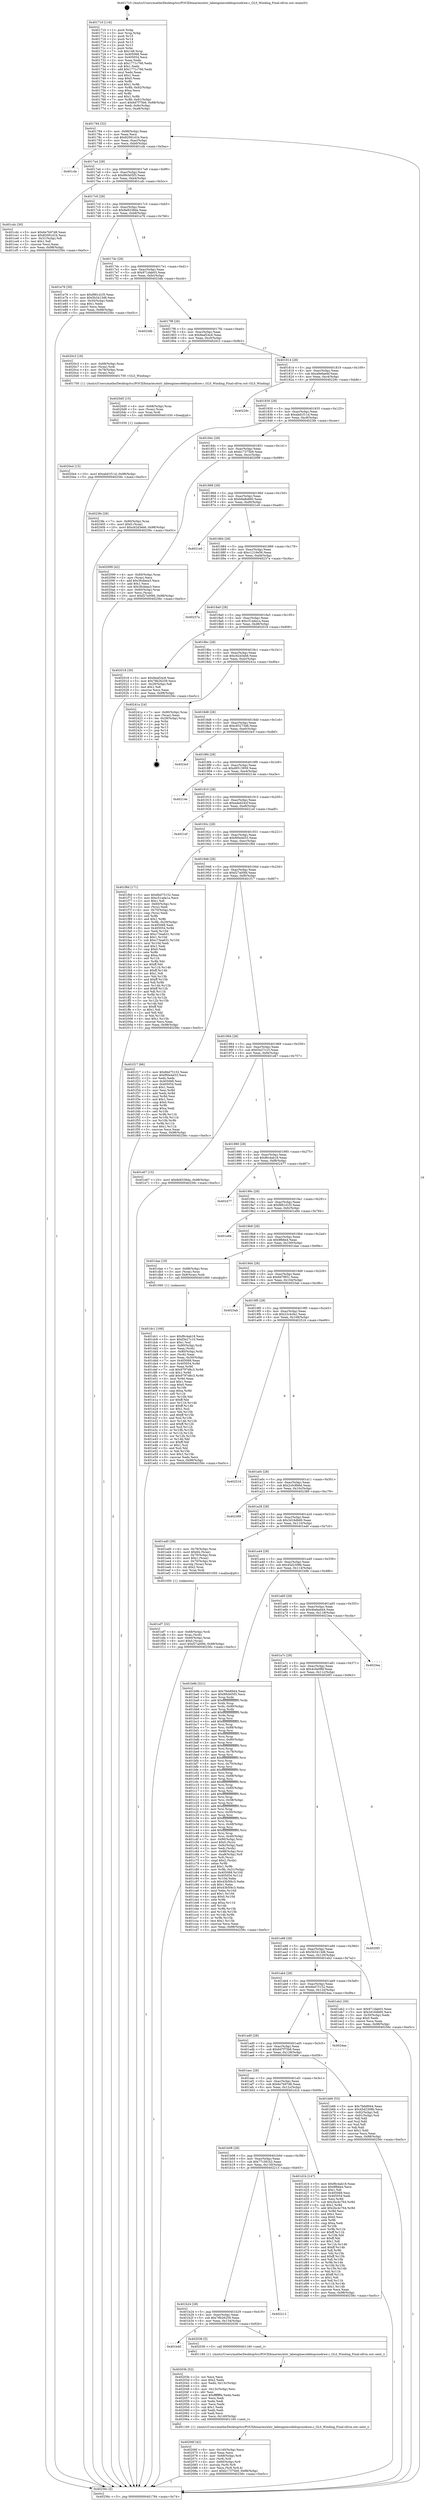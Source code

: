 digraph "0x401710" {
  label = "0x401710 (/mnt/c/Users/mathe/Desktop/tcc/POCII/binaries/extr_labenginecodebspcnodraw.c_GLS_Winding_Final-ollvm.out::main(0))"
  labelloc = "t"
  node[shape=record]

  Entry [label="",width=0.3,height=0.3,shape=circle,fillcolor=black,style=filled]
  "0x401784" [label="{
     0x401784 [32]\l
     | [instrs]\l
     &nbsp;&nbsp;0x401784 \<+6\>: mov -0x98(%rbp),%eax\l
     &nbsp;&nbsp;0x40178a \<+2\>: mov %eax,%ecx\l
     &nbsp;&nbsp;0x40178c \<+6\>: sub $0x82091d1b,%ecx\l
     &nbsp;&nbsp;0x401792 \<+6\>: mov %eax,-0xac(%rbp)\l
     &nbsp;&nbsp;0x401798 \<+6\>: mov %ecx,-0xb0(%rbp)\l
     &nbsp;&nbsp;0x40179e \<+6\>: je 0000000000401cfa \<main+0x5ea\>\l
  }"]
  "0x401cfa" [label="{
     0x401cfa\l
  }", style=dashed]
  "0x4017a4" [label="{
     0x4017a4 [28]\l
     | [instrs]\l
     &nbsp;&nbsp;0x4017a4 \<+5\>: jmp 00000000004017a9 \<main+0x99\>\l
     &nbsp;&nbsp;0x4017a9 \<+6\>: mov -0xac(%rbp),%eax\l
     &nbsp;&nbsp;0x4017af \<+5\>: sub $0x89cb05f3,%eax\l
     &nbsp;&nbsp;0x4017b4 \<+6\>: mov %eax,-0xb4(%rbp)\l
     &nbsp;&nbsp;0x4017ba \<+6\>: je 0000000000401cdc \<main+0x5cc\>\l
  }"]
  Exit [label="",width=0.3,height=0.3,shape=circle,fillcolor=black,style=filled,peripheries=2]
  "0x401cdc" [label="{
     0x401cdc [30]\l
     | [instrs]\l
     &nbsp;&nbsp;0x401cdc \<+5\>: mov $0x6e7b97d8,%eax\l
     &nbsp;&nbsp;0x401ce1 \<+5\>: mov $0x82091d1b,%ecx\l
     &nbsp;&nbsp;0x401ce6 \<+3\>: mov -0x31(%rbp),%dl\l
     &nbsp;&nbsp;0x401ce9 \<+3\>: test $0x1,%dl\l
     &nbsp;&nbsp;0x401cec \<+3\>: cmovne %ecx,%eax\l
     &nbsp;&nbsp;0x401cef \<+6\>: mov %eax,-0x98(%rbp)\l
     &nbsp;&nbsp;0x401cf5 \<+5\>: jmp 000000000040256c \<main+0xe5c\>\l
  }"]
  "0x4017c0" [label="{
     0x4017c0 [28]\l
     | [instrs]\l
     &nbsp;&nbsp;0x4017c0 \<+5\>: jmp 00000000004017c5 \<main+0xb5\>\l
     &nbsp;&nbsp;0x4017c5 \<+6\>: mov -0xac(%rbp),%eax\l
     &nbsp;&nbsp;0x4017cb \<+5\>: sub $0x8e8338da,%eax\l
     &nbsp;&nbsp;0x4017d0 \<+6\>: mov %eax,-0xb8(%rbp)\l
     &nbsp;&nbsp;0x4017d6 \<+6\>: je 0000000000401e76 \<main+0x766\>\l
  }"]
  "0x4020e4" [label="{
     0x4020e4 [15]\l
     | [instrs]\l
     &nbsp;&nbsp;0x4020e4 \<+10\>: movl $0xabd1f11d,-0x98(%rbp)\l
     &nbsp;&nbsp;0x4020ee \<+5\>: jmp 000000000040256c \<main+0xe5c\>\l
  }"]
  "0x401e76" [label="{
     0x401e76 [30]\l
     | [instrs]\l
     &nbsp;&nbsp;0x401e76 \<+5\>: mov $0xf981d1f3,%eax\l
     &nbsp;&nbsp;0x401e7b \<+5\>: mov $0x5b3413d6,%ecx\l
     &nbsp;&nbsp;0x401e80 \<+3\>: mov -0x30(%rbp),%edx\l
     &nbsp;&nbsp;0x401e83 \<+3\>: cmp $0x1,%edx\l
     &nbsp;&nbsp;0x401e86 \<+3\>: cmovl %ecx,%eax\l
     &nbsp;&nbsp;0x401e89 \<+6\>: mov %eax,-0x98(%rbp)\l
     &nbsp;&nbsp;0x401e8f \<+5\>: jmp 000000000040256c \<main+0xe5c\>\l
  }"]
  "0x4017dc" [label="{
     0x4017dc [28]\l
     | [instrs]\l
     &nbsp;&nbsp;0x4017dc \<+5\>: jmp 00000000004017e1 \<main+0xd1\>\l
     &nbsp;&nbsp;0x4017e1 \<+6\>: mov -0xac(%rbp),%eax\l
     &nbsp;&nbsp;0x4017e7 \<+5\>: sub $0x971dab03,%eax\l
     &nbsp;&nbsp;0x4017ec \<+6\>: mov %eax,-0xbc(%rbp)\l
     &nbsp;&nbsp;0x4017f2 \<+6\>: je 00000000004023db \<main+0xccb\>\l
  }"]
  "0x4020d5" [label="{
     0x4020d5 [15]\l
     | [instrs]\l
     &nbsp;&nbsp;0x4020d5 \<+4\>: mov -0x68(%rbp),%rax\l
     &nbsp;&nbsp;0x4020d9 \<+3\>: mov (%rax),%rax\l
     &nbsp;&nbsp;0x4020dc \<+3\>: mov %rax,%rdi\l
     &nbsp;&nbsp;0x4020df \<+5\>: call 0000000000401030 \<free@plt\>\l
     | [calls]\l
     &nbsp;&nbsp;0x401030 \{1\} (unknown)\l
  }"]
  "0x4023db" [label="{
     0x4023db\l
  }", style=dashed]
  "0x4017f8" [label="{
     0x4017f8 [28]\l
     | [instrs]\l
     &nbsp;&nbsp;0x4017f8 \<+5\>: jmp 00000000004017fd \<main+0xed\>\l
     &nbsp;&nbsp;0x4017fd \<+6\>: mov -0xac(%rbp),%eax\l
     &nbsp;&nbsp;0x401803 \<+5\>: sub $0x9eaf24c6,%eax\l
     &nbsp;&nbsp;0x401808 \<+6\>: mov %eax,-0xc0(%rbp)\l
     &nbsp;&nbsp;0x40180e \<+6\>: je 00000000004020c3 \<main+0x9b3\>\l
  }"]
  "0x40206f" [label="{
     0x40206f [42]\l
     | [instrs]\l
     &nbsp;&nbsp;0x40206f \<+6\>: mov -0x140(%rbp),%ecx\l
     &nbsp;&nbsp;0x402075 \<+3\>: imul %eax,%ecx\l
     &nbsp;&nbsp;0x402078 \<+4\>: mov -0x68(%rbp),%r8\l
     &nbsp;&nbsp;0x40207c \<+3\>: mov (%r8),%r8\l
     &nbsp;&nbsp;0x40207f \<+4\>: mov -0x60(%rbp),%r9\l
     &nbsp;&nbsp;0x402083 \<+3\>: movslq (%r9),%r9\l
     &nbsp;&nbsp;0x402086 \<+4\>: mov %ecx,(%r8,%r9,4)\l
     &nbsp;&nbsp;0x40208a \<+10\>: movl $0xb17375b9,-0x98(%rbp)\l
     &nbsp;&nbsp;0x402094 \<+5\>: jmp 000000000040256c \<main+0xe5c\>\l
  }"]
  "0x4020c3" [label="{
     0x4020c3 [18]\l
     | [instrs]\l
     &nbsp;&nbsp;0x4020c3 \<+4\>: mov -0x68(%rbp),%rax\l
     &nbsp;&nbsp;0x4020c7 \<+3\>: mov (%rax),%rdi\l
     &nbsp;&nbsp;0x4020ca \<+4\>: mov -0x78(%rbp),%rax\l
     &nbsp;&nbsp;0x4020ce \<+2\>: mov (%rax),%esi\l
     &nbsp;&nbsp;0x4020d0 \<+5\>: call 0000000000401700 \<GLS_Winding\>\l
     | [calls]\l
     &nbsp;&nbsp;0x401700 \{1\} (/mnt/c/Users/mathe/Desktop/tcc/POCII/binaries/extr_labenginecodebspcnodraw.c_GLS_Winding_Final-ollvm.out::GLS_Winding)\l
  }"]
  "0x401814" [label="{
     0x401814 [28]\l
     | [instrs]\l
     &nbsp;&nbsp;0x401814 \<+5\>: jmp 0000000000401819 \<main+0x109\>\l
     &nbsp;&nbsp;0x401819 \<+6\>: mov -0xac(%rbp),%eax\l
     &nbsp;&nbsp;0x40181f \<+5\>: sub $0xa9e6aebf,%eax\l
     &nbsp;&nbsp;0x401824 \<+6\>: mov %eax,-0xc4(%rbp)\l
     &nbsp;&nbsp;0x40182a \<+6\>: je 000000000040229c \<main+0xb8c\>\l
  }"]
  "0x40203b" [label="{
     0x40203b [52]\l
     | [instrs]\l
     &nbsp;&nbsp;0x40203b \<+2\>: xor %ecx,%ecx\l
     &nbsp;&nbsp;0x40203d \<+5\>: mov $0x2,%edx\l
     &nbsp;&nbsp;0x402042 \<+6\>: mov %edx,-0x13c(%rbp)\l
     &nbsp;&nbsp;0x402048 \<+1\>: cltd\l
     &nbsp;&nbsp;0x402049 \<+6\>: mov -0x13c(%rbp),%esi\l
     &nbsp;&nbsp;0x40204f \<+2\>: idiv %esi\l
     &nbsp;&nbsp;0x402051 \<+6\>: imul $0xfffffffe,%edx,%edx\l
     &nbsp;&nbsp;0x402057 \<+2\>: mov %ecx,%edi\l
     &nbsp;&nbsp;0x402059 \<+2\>: sub %edx,%edi\l
     &nbsp;&nbsp;0x40205b \<+2\>: mov %ecx,%edx\l
     &nbsp;&nbsp;0x40205d \<+3\>: sub $0x1,%edx\l
     &nbsp;&nbsp;0x402060 \<+2\>: add %edx,%edi\l
     &nbsp;&nbsp;0x402062 \<+2\>: sub %edi,%ecx\l
     &nbsp;&nbsp;0x402064 \<+6\>: mov %ecx,-0x140(%rbp)\l
     &nbsp;&nbsp;0x40206a \<+5\>: call 0000000000401160 \<next_i\>\l
     | [calls]\l
     &nbsp;&nbsp;0x401160 \{1\} (/mnt/c/Users/mathe/Desktop/tcc/POCII/binaries/extr_labenginecodebspcnodraw.c_GLS_Winding_Final-ollvm.out::next_i)\l
  }"]
  "0x40229c" [label="{
     0x40229c\l
  }", style=dashed]
  "0x401830" [label="{
     0x401830 [28]\l
     | [instrs]\l
     &nbsp;&nbsp;0x401830 \<+5\>: jmp 0000000000401835 \<main+0x125\>\l
     &nbsp;&nbsp;0x401835 \<+6\>: mov -0xac(%rbp),%eax\l
     &nbsp;&nbsp;0x40183b \<+5\>: sub $0xabd1f11d,%eax\l
     &nbsp;&nbsp;0x401840 \<+6\>: mov %eax,-0xc8(%rbp)\l
     &nbsp;&nbsp;0x401846 \<+6\>: je 00000000004023fe \<main+0xcee\>\l
  }"]
  "0x401b40" [label="{
     0x401b40\l
  }", style=dashed]
  "0x4023fe" [label="{
     0x4023fe [28]\l
     | [instrs]\l
     &nbsp;&nbsp;0x4023fe \<+7\>: mov -0x90(%rbp),%rax\l
     &nbsp;&nbsp;0x402405 \<+6\>: movl $0x0,(%rax)\l
     &nbsp;&nbsp;0x40240b \<+10\>: movl $0xc62d3eb6,-0x98(%rbp)\l
     &nbsp;&nbsp;0x402415 \<+5\>: jmp 000000000040256c \<main+0xe5c\>\l
  }"]
  "0x40184c" [label="{
     0x40184c [28]\l
     | [instrs]\l
     &nbsp;&nbsp;0x40184c \<+5\>: jmp 0000000000401851 \<main+0x141\>\l
     &nbsp;&nbsp;0x401851 \<+6\>: mov -0xac(%rbp),%eax\l
     &nbsp;&nbsp;0x401857 \<+5\>: sub $0xb17375b9,%eax\l
     &nbsp;&nbsp;0x40185c \<+6\>: mov %eax,-0xcc(%rbp)\l
     &nbsp;&nbsp;0x401862 \<+6\>: je 0000000000402099 \<main+0x989\>\l
  }"]
  "0x402036" [label="{
     0x402036 [5]\l
     | [instrs]\l
     &nbsp;&nbsp;0x402036 \<+5\>: call 0000000000401160 \<next_i\>\l
     | [calls]\l
     &nbsp;&nbsp;0x401160 \{1\} (/mnt/c/Users/mathe/Desktop/tcc/POCII/binaries/extr_labenginecodebspcnodraw.c_GLS_Winding_Final-ollvm.out::next_i)\l
  }"]
  "0x402099" [label="{
     0x402099 [42]\l
     | [instrs]\l
     &nbsp;&nbsp;0x402099 \<+4\>: mov -0x60(%rbp),%rax\l
     &nbsp;&nbsp;0x40209d \<+2\>: mov (%rax),%ecx\l
     &nbsp;&nbsp;0x40209f \<+6\>: add $0x3fcdeea3,%ecx\l
     &nbsp;&nbsp;0x4020a5 \<+3\>: add $0x1,%ecx\l
     &nbsp;&nbsp;0x4020a8 \<+6\>: sub $0x3fcdeea3,%ecx\l
     &nbsp;&nbsp;0x4020ae \<+4\>: mov -0x60(%rbp),%rax\l
     &nbsp;&nbsp;0x4020b2 \<+2\>: mov %ecx,(%rax)\l
     &nbsp;&nbsp;0x4020b4 \<+10\>: movl $0xf27a00fd,-0x98(%rbp)\l
     &nbsp;&nbsp;0x4020be \<+5\>: jmp 000000000040256c \<main+0xe5c\>\l
  }"]
  "0x401868" [label="{
     0x401868 [28]\l
     | [instrs]\l
     &nbsp;&nbsp;0x401868 \<+5\>: jmp 000000000040186d \<main+0x15d\>\l
     &nbsp;&nbsp;0x40186d \<+6\>: mov -0xac(%rbp),%eax\l
     &nbsp;&nbsp;0x401873 \<+5\>: sub $0xb9a8e660,%eax\l
     &nbsp;&nbsp;0x401878 \<+6\>: mov %eax,-0xd0(%rbp)\l
     &nbsp;&nbsp;0x40187e \<+6\>: je 00000000004021e0 \<main+0xad0\>\l
  }"]
  "0x401b24" [label="{
     0x401b24 [28]\l
     | [instrs]\l
     &nbsp;&nbsp;0x401b24 \<+5\>: jmp 0000000000401b29 \<main+0x419\>\l
     &nbsp;&nbsp;0x401b29 \<+6\>: mov -0xac(%rbp),%eax\l
     &nbsp;&nbsp;0x401b2f \<+5\>: sub $0x78b26259,%eax\l
     &nbsp;&nbsp;0x401b34 \<+6\>: mov %eax,-0x134(%rbp)\l
     &nbsp;&nbsp;0x401b3a \<+6\>: je 0000000000402036 \<main+0x926\>\l
  }"]
  "0x4021e0" [label="{
     0x4021e0\l
  }", style=dashed]
  "0x401884" [label="{
     0x401884 [28]\l
     | [instrs]\l
     &nbsp;&nbsp;0x401884 \<+5\>: jmp 0000000000401889 \<main+0x179\>\l
     &nbsp;&nbsp;0x401889 \<+6\>: mov -0xac(%rbp),%eax\l
     &nbsp;&nbsp;0x40188f \<+5\>: sub $0xc1216e56,%eax\l
     &nbsp;&nbsp;0x401894 \<+6\>: mov %eax,-0xd4(%rbp)\l
     &nbsp;&nbsp;0x40189a \<+6\>: je 000000000040237a \<main+0xc6a\>\l
  }"]
  "0x402213" [label="{
     0x402213\l
  }", style=dashed]
  "0x40237a" [label="{
     0x40237a\l
  }", style=dashed]
  "0x4018a0" [label="{
     0x4018a0 [28]\l
     | [instrs]\l
     &nbsp;&nbsp;0x4018a0 \<+5\>: jmp 00000000004018a5 \<main+0x195\>\l
     &nbsp;&nbsp;0x4018a5 \<+6\>: mov -0xac(%rbp),%eax\l
     &nbsp;&nbsp;0x4018ab \<+5\>: sub $0xc51ada1a,%eax\l
     &nbsp;&nbsp;0x4018b0 \<+6\>: mov %eax,-0xd8(%rbp)\l
     &nbsp;&nbsp;0x4018b6 \<+6\>: je 0000000000402018 \<main+0x908\>\l
  }"]
  "0x401ef7" [label="{
     0x401ef7 [32]\l
     | [instrs]\l
     &nbsp;&nbsp;0x401ef7 \<+4\>: mov -0x68(%rbp),%rdi\l
     &nbsp;&nbsp;0x401efb \<+3\>: mov %rax,(%rdi)\l
     &nbsp;&nbsp;0x401efe \<+4\>: mov -0x60(%rbp),%rax\l
     &nbsp;&nbsp;0x401f02 \<+6\>: movl $0x0,(%rax)\l
     &nbsp;&nbsp;0x401f08 \<+10\>: movl $0xf27a00fd,-0x98(%rbp)\l
     &nbsp;&nbsp;0x401f12 \<+5\>: jmp 000000000040256c \<main+0xe5c\>\l
  }"]
  "0x402018" [label="{
     0x402018 [30]\l
     | [instrs]\l
     &nbsp;&nbsp;0x402018 \<+5\>: mov $0x9eaf24c6,%eax\l
     &nbsp;&nbsp;0x40201d \<+5\>: mov $0x78b26259,%ecx\l
     &nbsp;&nbsp;0x402022 \<+3\>: mov -0x29(%rbp),%dl\l
     &nbsp;&nbsp;0x402025 \<+3\>: test $0x1,%dl\l
     &nbsp;&nbsp;0x402028 \<+3\>: cmovne %ecx,%eax\l
     &nbsp;&nbsp;0x40202b \<+6\>: mov %eax,-0x98(%rbp)\l
     &nbsp;&nbsp;0x402031 \<+5\>: jmp 000000000040256c \<main+0xe5c\>\l
  }"]
  "0x4018bc" [label="{
     0x4018bc [28]\l
     | [instrs]\l
     &nbsp;&nbsp;0x4018bc \<+5\>: jmp 00000000004018c1 \<main+0x1b1\>\l
     &nbsp;&nbsp;0x4018c1 \<+6\>: mov -0xac(%rbp),%eax\l
     &nbsp;&nbsp;0x4018c7 \<+5\>: sub $0xc62d3eb6,%eax\l
     &nbsp;&nbsp;0x4018cc \<+6\>: mov %eax,-0xdc(%rbp)\l
     &nbsp;&nbsp;0x4018d2 \<+6\>: je 000000000040241a \<main+0xd0a\>\l
  }"]
  "0x401dc1" [label="{
     0x401dc1 [166]\l
     | [instrs]\l
     &nbsp;&nbsp;0x401dc1 \<+5\>: mov $0xf6c4ab18,%ecx\l
     &nbsp;&nbsp;0x401dc6 \<+5\>: mov $0xf3e27c10,%edx\l
     &nbsp;&nbsp;0x401dcb \<+3\>: mov $0x1,%sil\l
     &nbsp;&nbsp;0x401dce \<+4\>: mov -0x80(%rbp),%rdi\l
     &nbsp;&nbsp;0x401dd2 \<+2\>: mov %eax,(%rdi)\l
     &nbsp;&nbsp;0x401dd4 \<+4\>: mov -0x80(%rbp),%rdi\l
     &nbsp;&nbsp;0x401dd8 \<+2\>: mov (%rdi),%eax\l
     &nbsp;&nbsp;0x401dda \<+3\>: mov %eax,-0x30(%rbp)\l
     &nbsp;&nbsp;0x401ddd \<+7\>: mov 0x405068,%eax\l
     &nbsp;&nbsp;0x401de4 \<+8\>: mov 0x405054,%r8d\l
     &nbsp;&nbsp;0x401dec \<+3\>: mov %eax,%r9d\l
     &nbsp;&nbsp;0x401def \<+7\>: sub $0x9797d6c3,%r9d\l
     &nbsp;&nbsp;0x401df6 \<+4\>: sub $0x1,%r9d\l
     &nbsp;&nbsp;0x401dfa \<+7\>: add $0x9797d6c3,%r9d\l
     &nbsp;&nbsp;0x401e01 \<+4\>: imul %r9d,%eax\l
     &nbsp;&nbsp;0x401e05 \<+3\>: and $0x1,%eax\l
     &nbsp;&nbsp;0x401e08 \<+3\>: cmp $0x0,%eax\l
     &nbsp;&nbsp;0x401e0b \<+4\>: sete %r10b\l
     &nbsp;&nbsp;0x401e0f \<+4\>: cmp $0xa,%r8d\l
     &nbsp;&nbsp;0x401e13 \<+4\>: setl %r11b\l
     &nbsp;&nbsp;0x401e17 \<+3\>: mov %r10b,%bl\l
     &nbsp;&nbsp;0x401e1a \<+3\>: xor $0xff,%bl\l
     &nbsp;&nbsp;0x401e1d \<+3\>: mov %r11b,%r14b\l
     &nbsp;&nbsp;0x401e20 \<+4\>: xor $0xff,%r14b\l
     &nbsp;&nbsp;0x401e24 \<+4\>: xor $0x1,%sil\l
     &nbsp;&nbsp;0x401e28 \<+3\>: mov %bl,%r15b\l
     &nbsp;&nbsp;0x401e2b \<+4\>: and $0xff,%r15b\l
     &nbsp;&nbsp;0x401e2f \<+3\>: and %sil,%r10b\l
     &nbsp;&nbsp;0x401e32 \<+3\>: mov %r14b,%r12b\l
     &nbsp;&nbsp;0x401e35 \<+4\>: and $0xff,%r12b\l
     &nbsp;&nbsp;0x401e39 \<+3\>: and %sil,%r11b\l
     &nbsp;&nbsp;0x401e3c \<+3\>: or %r10b,%r15b\l
     &nbsp;&nbsp;0x401e3f \<+3\>: or %r11b,%r12b\l
     &nbsp;&nbsp;0x401e42 \<+3\>: xor %r12b,%r15b\l
     &nbsp;&nbsp;0x401e45 \<+3\>: or %r14b,%bl\l
     &nbsp;&nbsp;0x401e48 \<+3\>: xor $0xff,%bl\l
     &nbsp;&nbsp;0x401e4b \<+4\>: or $0x1,%sil\l
     &nbsp;&nbsp;0x401e4f \<+3\>: and %sil,%bl\l
     &nbsp;&nbsp;0x401e52 \<+3\>: or %bl,%r15b\l
     &nbsp;&nbsp;0x401e55 \<+4\>: test $0x1,%r15b\l
     &nbsp;&nbsp;0x401e59 \<+3\>: cmovne %edx,%ecx\l
     &nbsp;&nbsp;0x401e5c \<+6\>: mov %ecx,-0x98(%rbp)\l
     &nbsp;&nbsp;0x401e62 \<+5\>: jmp 000000000040256c \<main+0xe5c\>\l
  }"]
  "0x40241a" [label="{
     0x40241a [24]\l
     | [instrs]\l
     &nbsp;&nbsp;0x40241a \<+7\>: mov -0x90(%rbp),%rax\l
     &nbsp;&nbsp;0x402421 \<+2\>: mov (%rax),%eax\l
     &nbsp;&nbsp;0x402423 \<+4\>: lea -0x28(%rbp),%rsp\l
     &nbsp;&nbsp;0x402427 \<+1\>: pop %rbx\l
     &nbsp;&nbsp;0x402428 \<+2\>: pop %r12\l
     &nbsp;&nbsp;0x40242a \<+2\>: pop %r13\l
     &nbsp;&nbsp;0x40242c \<+2\>: pop %r14\l
     &nbsp;&nbsp;0x40242e \<+2\>: pop %r15\l
     &nbsp;&nbsp;0x402430 \<+1\>: pop %rbp\l
     &nbsp;&nbsp;0x402431 \<+1\>: ret\l
  }"]
  "0x4018d8" [label="{
     0x4018d8 [28]\l
     | [instrs]\l
     &nbsp;&nbsp;0x4018d8 \<+5\>: jmp 00000000004018dd \<main+0x1cd\>\l
     &nbsp;&nbsp;0x4018dd \<+6\>: mov -0xac(%rbp),%eax\l
     &nbsp;&nbsp;0x4018e3 \<+5\>: sub $0xc83273d6,%eax\l
     &nbsp;&nbsp;0x4018e8 \<+6\>: mov %eax,-0xe0(%rbp)\l
     &nbsp;&nbsp;0x4018ee \<+6\>: je 00000000004024cf \<main+0xdbf\>\l
  }"]
  "0x401b08" [label="{
     0x401b08 [28]\l
     | [instrs]\l
     &nbsp;&nbsp;0x401b08 \<+5\>: jmp 0000000000401b0d \<main+0x3fd\>\l
     &nbsp;&nbsp;0x401b0d \<+6\>: mov -0xac(%rbp),%eax\l
     &nbsp;&nbsp;0x401b13 \<+5\>: sub $0x77c381b2,%eax\l
     &nbsp;&nbsp;0x401b18 \<+6\>: mov %eax,-0x130(%rbp)\l
     &nbsp;&nbsp;0x401b1e \<+6\>: je 0000000000402213 \<main+0xb03\>\l
  }"]
  "0x4024cf" [label="{
     0x4024cf\l
  }", style=dashed]
  "0x4018f4" [label="{
     0x4018f4 [28]\l
     | [instrs]\l
     &nbsp;&nbsp;0x4018f4 \<+5\>: jmp 00000000004018f9 \<main+0x1e9\>\l
     &nbsp;&nbsp;0x4018f9 \<+6\>: mov -0xac(%rbp),%eax\l
     &nbsp;&nbsp;0x4018ff \<+5\>: sub $0xd9513959,%eax\l
     &nbsp;&nbsp;0x401904 \<+6\>: mov %eax,-0xe4(%rbp)\l
     &nbsp;&nbsp;0x40190a \<+6\>: je 000000000040214e \<main+0xa3e\>\l
  }"]
  "0x401d1b" [label="{
     0x401d1b [147]\l
     | [instrs]\l
     &nbsp;&nbsp;0x401d1b \<+5\>: mov $0xf6c4ab18,%eax\l
     &nbsp;&nbsp;0x401d20 \<+5\>: mov $0x9fb6e4,%ecx\l
     &nbsp;&nbsp;0x401d25 \<+2\>: mov $0x1,%dl\l
     &nbsp;&nbsp;0x401d27 \<+7\>: mov 0x405068,%esi\l
     &nbsp;&nbsp;0x401d2e \<+7\>: mov 0x405054,%edi\l
     &nbsp;&nbsp;0x401d35 \<+3\>: mov %esi,%r8d\l
     &nbsp;&nbsp;0x401d38 \<+7\>: sub $0x2bc4c764,%r8d\l
     &nbsp;&nbsp;0x401d3f \<+4\>: sub $0x1,%r8d\l
     &nbsp;&nbsp;0x401d43 \<+7\>: add $0x2bc4c764,%r8d\l
     &nbsp;&nbsp;0x401d4a \<+4\>: imul %r8d,%esi\l
     &nbsp;&nbsp;0x401d4e \<+3\>: and $0x1,%esi\l
     &nbsp;&nbsp;0x401d51 \<+3\>: cmp $0x0,%esi\l
     &nbsp;&nbsp;0x401d54 \<+4\>: sete %r9b\l
     &nbsp;&nbsp;0x401d58 \<+3\>: cmp $0xa,%edi\l
     &nbsp;&nbsp;0x401d5b \<+4\>: setl %r10b\l
     &nbsp;&nbsp;0x401d5f \<+3\>: mov %r9b,%r11b\l
     &nbsp;&nbsp;0x401d62 \<+4\>: xor $0xff,%r11b\l
     &nbsp;&nbsp;0x401d66 \<+3\>: mov %r10b,%bl\l
     &nbsp;&nbsp;0x401d69 \<+3\>: xor $0xff,%bl\l
     &nbsp;&nbsp;0x401d6c \<+3\>: xor $0x1,%dl\l
     &nbsp;&nbsp;0x401d6f \<+3\>: mov %r11b,%r14b\l
     &nbsp;&nbsp;0x401d72 \<+4\>: and $0xff,%r14b\l
     &nbsp;&nbsp;0x401d76 \<+3\>: and %dl,%r9b\l
     &nbsp;&nbsp;0x401d79 \<+3\>: mov %bl,%r15b\l
     &nbsp;&nbsp;0x401d7c \<+4\>: and $0xff,%r15b\l
     &nbsp;&nbsp;0x401d80 \<+3\>: and %dl,%r10b\l
     &nbsp;&nbsp;0x401d83 \<+3\>: or %r9b,%r14b\l
     &nbsp;&nbsp;0x401d86 \<+3\>: or %r10b,%r15b\l
     &nbsp;&nbsp;0x401d89 \<+3\>: xor %r15b,%r14b\l
     &nbsp;&nbsp;0x401d8c \<+3\>: or %bl,%r11b\l
     &nbsp;&nbsp;0x401d8f \<+4\>: xor $0xff,%r11b\l
     &nbsp;&nbsp;0x401d93 \<+3\>: or $0x1,%dl\l
     &nbsp;&nbsp;0x401d96 \<+3\>: and %dl,%r11b\l
     &nbsp;&nbsp;0x401d99 \<+3\>: or %r11b,%r14b\l
     &nbsp;&nbsp;0x401d9c \<+4\>: test $0x1,%r14b\l
     &nbsp;&nbsp;0x401da0 \<+3\>: cmovne %ecx,%eax\l
     &nbsp;&nbsp;0x401da3 \<+6\>: mov %eax,-0x98(%rbp)\l
     &nbsp;&nbsp;0x401da9 \<+5\>: jmp 000000000040256c \<main+0xe5c\>\l
  }"]
  "0x40214e" [label="{
     0x40214e\l
  }", style=dashed]
  "0x401910" [label="{
     0x401910 [28]\l
     | [instrs]\l
     &nbsp;&nbsp;0x401910 \<+5\>: jmp 0000000000401915 \<main+0x205\>\l
     &nbsp;&nbsp;0x401915 \<+6\>: mov -0xac(%rbp),%eax\l
     &nbsp;&nbsp;0x40191b \<+5\>: sub $0xeded24cf,%eax\l
     &nbsp;&nbsp;0x401920 \<+6\>: mov %eax,-0xe8(%rbp)\l
     &nbsp;&nbsp;0x401926 \<+6\>: je 00000000004021ef \<main+0xadf\>\l
  }"]
  "0x401710" [label="{
     0x401710 [116]\l
     | [instrs]\l
     &nbsp;&nbsp;0x401710 \<+1\>: push %rbp\l
     &nbsp;&nbsp;0x401711 \<+3\>: mov %rsp,%rbp\l
     &nbsp;&nbsp;0x401714 \<+2\>: push %r15\l
     &nbsp;&nbsp;0x401716 \<+2\>: push %r14\l
     &nbsp;&nbsp;0x401718 \<+2\>: push %r13\l
     &nbsp;&nbsp;0x40171a \<+2\>: push %r12\l
     &nbsp;&nbsp;0x40171c \<+1\>: push %rbx\l
     &nbsp;&nbsp;0x40171d \<+7\>: sub $0x148,%rsp\l
     &nbsp;&nbsp;0x401724 \<+7\>: mov 0x405068,%eax\l
     &nbsp;&nbsp;0x40172b \<+7\>: mov 0x405054,%ecx\l
     &nbsp;&nbsp;0x401732 \<+2\>: mov %eax,%edx\l
     &nbsp;&nbsp;0x401734 \<+6\>: sub $0x1771c766,%edx\l
     &nbsp;&nbsp;0x40173a \<+3\>: sub $0x1,%edx\l
     &nbsp;&nbsp;0x40173d \<+6\>: add $0x1771c766,%edx\l
     &nbsp;&nbsp;0x401743 \<+3\>: imul %edx,%eax\l
     &nbsp;&nbsp;0x401746 \<+3\>: and $0x1,%eax\l
     &nbsp;&nbsp;0x401749 \<+3\>: cmp $0x0,%eax\l
     &nbsp;&nbsp;0x40174c \<+4\>: sete %r8b\l
     &nbsp;&nbsp;0x401750 \<+4\>: and $0x1,%r8b\l
     &nbsp;&nbsp;0x401754 \<+7\>: mov %r8b,-0x92(%rbp)\l
     &nbsp;&nbsp;0x40175b \<+3\>: cmp $0xa,%ecx\l
     &nbsp;&nbsp;0x40175e \<+4\>: setl %r8b\l
     &nbsp;&nbsp;0x401762 \<+4\>: and $0x1,%r8b\l
     &nbsp;&nbsp;0x401766 \<+7\>: mov %r8b,-0x91(%rbp)\l
     &nbsp;&nbsp;0x40176d \<+10\>: movl $0x6d7f75b6,-0x98(%rbp)\l
     &nbsp;&nbsp;0x401777 \<+6\>: mov %edi,-0x9c(%rbp)\l
     &nbsp;&nbsp;0x40177d \<+7\>: mov %rsi,-0xa8(%rbp)\l
  }"]
  "0x4021ef" [label="{
     0x4021ef\l
  }", style=dashed]
  "0x40192c" [label="{
     0x40192c [28]\l
     | [instrs]\l
     &nbsp;&nbsp;0x40192c \<+5\>: jmp 0000000000401931 \<main+0x221\>\l
     &nbsp;&nbsp;0x401931 \<+6\>: mov -0xac(%rbp),%eax\l
     &nbsp;&nbsp;0x401937 \<+5\>: sub $0xf00e4d33,%eax\l
     &nbsp;&nbsp;0x40193c \<+6\>: mov %eax,-0xec(%rbp)\l
     &nbsp;&nbsp;0x401942 \<+6\>: je 0000000000401f6d \<main+0x85d\>\l
  }"]
  "0x40256c" [label="{
     0x40256c [5]\l
     | [instrs]\l
     &nbsp;&nbsp;0x40256c \<+5\>: jmp 0000000000401784 \<main+0x74\>\l
  }"]
  "0x401f6d" [label="{
     0x401f6d [171]\l
     | [instrs]\l
     &nbsp;&nbsp;0x401f6d \<+5\>: mov $0x6bd75152,%eax\l
     &nbsp;&nbsp;0x401f72 \<+5\>: mov $0xc51ada1a,%ecx\l
     &nbsp;&nbsp;0x401f77 \<+2\>: mov $0x1,%dl\l
     &nbsp;&nbsp;0x401f79 \<+4\>: mov -0x60(%rbp),%rsi\l
     &nbsp;&nbsp;0x401f7d \<+2\>: mov (%rsi),%edi\l
     &nbsp;&nbsp;0x401f7f \<+4\>: mov -0x70(%rbp),%rsi\l
     &nbsp;&nbsp;0x401f83 \<+2\>: cmp (%rsi),%edi\l
     &nbsp;&nbsp;0x401f85 \<+4\>: setl %r8b\l
     &nbsp;&nbsp;0x401f89 \<+4\>: and $0x1,%r8b\l
     &nbsp;&nbsp;0x401f8d \<+4\>: mov %r8b,-0x29(%rbp)\l
     &nbsp;&nbsp;0x401f91 \<+7\>: mov 0x405068,%edi\l
     &nbsp;&nbsp;0x401f98 \<+8\>: mov 0x405054,%r9d\l
     &nbsp;&nbsp;0x401fa0 \<+3\>: mov %edi,%r10d\l
     &nbsp;&nbsp;0x401fa3 \<+7\>: add $0xc73ea631,%r10d\l
     &nbsp;&nbsp;0x401faa \<+4\>: sub $0x1,%r10d\l
     &nbsp;&nbsp;0x401fae \<+7\>: sub $0xc73ea631,%r10d\l
     &nbsp;&nbsp;0x401fb5 \<+4\>: imul %r10d,%edi\l
     &nbsp;&nbsp;0x401fb9 \<+3\>: and $0x1,%edi\l
     &nbsp;&nbsp;0x401fbc \<+3\>: cmp $0x0,%edi\l
     &nbsp;&nbsp;0x401fbf \<+4\>: sete %r8b\l
     &nbsp;&nbsp;0x401fc3 \<+4\>: cmp $0xa,%r9d\l
     &nbsp;&nbsp;0x401fc7 \<+4\>: setl %r11b\l
     &nbsp;&nbsp;0x401fcb \<+3\>: mov %r8b,%bl\l
     &nbsp;&nbsp;0x401fce \<+3\>: xor $0xff,%bl\l
     &nbsp;&nbsp;0x401fd1 \<+3\>: mov %r11b,%r14b\l
     &nbsp;&nbsp;0x401fd4 \<+4\>: xor $0xff,%r14b\l
     &nbsp;&nbsp;0x401fd8 \<+3\>: xor $0x1,%dl\l
     &nbsp;&nbsp;0x401fdb \<+3\>: mov %bl,%r15b\l
     &nbsp;&nbsp;0x401fde \<+4\>: and $0xff,%r15b\l
     &nbsp;&nbsp;0x401fe2 \<+3\>: and %dl,%r8b\l
     &nbsp;&nbsp;0x401fe5 \<+3\>: mov %r14b,%r12b\l
     &nbsp;&nbsp;0x401fe8 \<+4\>: and $0xff,%r12b\l
     &nbsp;&nbsp;0x401fec \<+3\>: and %dl,%r11b\l
     &nbsp;&nbsp;0x401fef \<+3\>: or %r8b,%r15b\l
     &nbsp;&nbsp;0x401ff2 \<+3\>: or %r11b,%r12b\l
     &nbsp;&nbsp;0x401ff5 \<+3\>: xor %r12b,%r15b\l
     &nbsp;&nbsp;0x401ff8 \<+3\>: or %r14b,%bl\l
     &nbsp;&nbsp;0x401ffb \<+3\>: xor $0xff,%bl\l
     &nbsp;&nbsp;0x401ffe \<+3\>: or $0x1,%dl\l
     &nbsp;&nbsp;0x402001 \<+2\>: and %dl,%bl\l
     &nbsp;&nbsp;0x402003 \<+3\>: or %bl,%r15b\l
     &nbsp;&nbsp;0x402006 \<+4\>: test $0x1,%r15b\l
     &nbsp;&nbsp;0x40200a \<+3\>: cmovne %ecx,%eax\l
     &nbsp;&nbsp;0x40200d \<+6\>: mov %eax,-0x98(%rbp)\l
     &nbsp;&nbsp;0x402013 \<+5\>: jmp 000000000040256c \<main+0xe5c\>\l
  }"]
  "0x401948" [label="{
     0x401948 [28]\l
     | [instrs]\l
     &nbsp;&nbsp;0x401948 \<+5\>: jmp 000000000040194d \<main+0x23d\>\l
     &nbsp;&nbsp;0x40194d \<+6\>: mov -0xac(%rbp),%eax\l
     &nbsp;&nbsp;0x401953 \<+5\>: sub $0xf27a00fd,%eax\l
     &nbsp;&nbsp;0x401958 \<+6\>: mov %eax,-0xf0(%rbp)\l
     &nbsp;&nbsp;0x40195e \<+6\>: je 0000000000401f17 \<main+0x807\>\l
  }"]
  "0x401aec" [label="{
     0x401aec [28]\l
     | [instrs]\l
     &nbsp;&nbsp;0x401aec \<+5\>: jmp 0000000000401af1 \<main+0x3e1\>\l
     &nbsp;&nbsp;0x401af1 \<+6\>: mov -0xac(%rbp),%eax\l
     &nbsp;&nbsp;0x401af7 \<+5\>: sub $0x6e7b97d8,%eax\l
     &nbsp;&nbsp;0x401afc \<+6\>: mov %eax,-0x12c(%rbp)\l
     &nbsp;&nbsp;0x401b02 \<+6\>: je 0000000000401d1b \<main+0x60b\>\l
  }"]
  "0x401f17" [label="{
     0x401f17 [86]\l
     | [instrs]\l
     &nbsp;&nbsp;0x401f17 \<+5\>: mov $0x6bd75152,%eax\l
     &nbsp;&nbsp;0x401f1c \<+5\>: mov $0xf00e4d33,%ecx\l
     &nbsp;&nbsp;0x401f21 \<+2\>: xor %edx,%edx\l
     &nbsp;&nbsp;0x401f23 \<+7\>: mov 0x405068,%esi\l
     &nbsp;&nbsp;0x401f2a \<+7\>: mov 0x405054,%edi\l
     &nbsp;&nbsp;0x401f31 \<+3\>: sub $0x1,%edx\l
     &nbsp;&nbsp;0x401f34 \<+3\>: mov %esi,%r8d\l
     &nbsp;&nbsp;0x401f37 \<+3\>: add %edx,%r8d\l
     &nbsp;&nbsp;0x401f3a \<+4\>: imul %r8d,%esi\l
     &nbsp;&nbsp;0x401f3e \<+3\>: and $0x1,%esi\l
     &nbsp;&nbsp;0x401f41 \<+3\>: cmp $0x0,%esi\l
     &nbsp;&nbsp;0x401f44 \<+4\>: sete %r9b\l
     &nbsp;&nbsp;0x401f48 \<+3\>: cmp $0xa,%edi\l
     &nbsp;&nbsp;0x401f4b \<+4\>: setl %r10b\l
     &nbsp;&nbsp;0x401f4f \<+3\>: mov %r9b,%r11b\l
     &nbsp;&nbsp;0x401f52 \<+3\>: and %r10b,%r11b\l
     &nbsp;&nbsp;0x401f55 \<+3\>: xor %r10b,%r9b\l
     &nbsp;&nbsp;0x401f58 \<+3\>: or %r9b,%r11b\l
     &nbsp;&nbsp;0x401f5b \<+4\>: test $0x1,%r11b\l
     &nbsp;&nbsp;0x401f5f \<+3\>: cmovne %ecx,%eax\l
     &nbsp;&nbsp;0x401f62 \<+6\>: mov %eax,-0x98(%rbp)\l
     &nbsp;&nbsp;0x401f68 \<+5\>: jmp 000000000040256c \<main+0xe5c\>\l
  }"]
  "0x401964" [label="{
     0x401964 [28]\l
     | [instrs]\l
     &nbsp;&nbsp;0x401964 \<+5\>: jmp 0000000000401969 \<main+0x259\>\l
     &nbsp;&nbsp;0x401969 \<+6\>: mov -0xac(%rbp),%eax\l
     &nbsp;&nbsp;0x40196f \<+5\>: sub $0xf3e27c10,%eax\l
     &nbsp;&nbsp;0x401974 \<+6\>: mov %eax,-0xf4(%rbp)\l
     &nbsp;&nbsp;0x40197a \<+6\>: je 0000000000401e67 \<main+0x757\>\l
  }"]
  "0x401b66" [label="{
     0x401b66 [53]\l
     | [instrs]\l
     &nbsp;&nbsp;0x401b66 \<+5\>: mov $0x7feb8944,%eax\l
     &nbsp;&nbsp;0x401b6b \<+5\>: mov $0x45d2308b,%ecx\l
     &nbsp;&nbsp;0x401b70 \<+6\>: mov -0x92(%rbp),%dl\l
     &nbsp;&nbsp;0x401b76 \<+7\>: mov -0x91(%rbp),%sil\l
     &nbsp;&nbsp;0x401b7d \<+3\>: mov %dl,%dil\l
     &nbsp;&nbsp;0x401b80 \<+3\>: and %sil,%dil\l
     &nbsp;&nbsp;0x401b83 \<+3\>: xor %sil,%dl\l
     &nbsp;&nbsp;0x401b86 \<+3\>: or %dl,%dil\l
     &nbsp;&nbsp;0x401b89 \<+4\>: test $0x1,%dil\l
     &nbsp;&nbsp;0x401b8d \<+3\>: cmovne %ecx,%eax\l
     &nbsp;&nbsp;0x401b90 \<+6\>: mov %eax,-0x98(%rbp)\l
     &nbsp;&nbsp;0x401b96 \<+5\>: jmp 000000000040256c \<main+0xe5c\>\l
  }"]
  "0x401e67" [label="{
     0x401e67 [15]\l
     | [instrs]\l
     &nbsp;&nbsp;0x401e67 \<+10\>: movl $0x8e8338da,-0x98(%rbp)\l
     &nbsp;&nbsp;0x401e71 \<+5\>: jmp 000000000040256c \<main+0xe5c\>\l
  }"]
  "0x401980" [label="{
     0x401980 [28]\l
     | [instrs]\l
     &nbsp;&nbsp;0x401980 \<+5\>: jmp 0000000000401985 \<main+0x275\>\l
     &nbsp;&nbsp;0x401985 \<+6\>: mov -0xac(%rbp),%eax\l
     &nbsp;&nbsp;0x40198b \<+5\>: sub $0xf6c4ab18,%eax\l
     &nbsp;&nbsp;0x401990 \<+6\>: mov %eax,-0xf8(%rbp)\l
     &nbsp;&nbsp;0x401996 \<+6\>: je 0000000000402477 \<main+0xd67\>\l
  }"]
  "0x401ad0" [label="{
     0x401ad0 [28]\l
     | [instrs]\l
     &nbsp;&nbsp;0x401ad0 \<+5\>: jmp 0000000000401ad5 \<main+0x3c5\>\l
     &nbsp;&nbsp;0x401ad5 \<+6\>: mov -0xac(%rbp),%eax\l
     &nbsp;&nbsp;0x401adb \<+5\>: sub $0x6d7f75b6,%eax\l
     &nbsp;&nbsp;0x401ae0 \<+6\>: mov %eax,-0x128(%rbp)\l
     &nbsp;&nbsp;0x401ae6 \<+6\>: je 0000000000401b66 \<main+0x456\>\l
  }"]
  "0x402477" [label="{
     0x402477\l
  }", style=dashed]
  "0x40199c" [label="{
     0x40199c [28]\l
     | [instrs]\l
     &nbsp;&nbsp;0x40199c \<+5\>: jmp 00000000004019a1 \<main+0x291\>\l
     &nbsp;&nbsp;0x4019a1 \<+6\>: mov -0xac(%rbp),%eax\l
     &nbsp;&nbsp;0x4019a7 \<+5\>: sub $0xf981d1f3,%eax\l
     &nbsp;&nbsp;0x4019ac \<+6\>: mov %eax,-0xfc(%rbp)\l
     &nbsp;&nbsp;0x4019b2 \<+6\>: je 0000000000401e94 \<main+0x784\>\l
  }"]
  "0x4024aa" [label="{
     0x4024aa\l
  }", style=dashed]
  "0x401e94" [label="{
     0x401e94\l
  }", style=dashed]
  "0x4019b8" [label="{
     0x4019b8 [28]\l
     | [instrs]\l
     &nbsp;&nbsp;0x4019b8 \<+5\>: jmp 00000000004019bd \<main+0x2ad\>\l
     &nbsp;&nbsp;0x4019bd \<+6\>: mov -0xac(%rbp),%eax\l
     &nbsp;&nbsp;0x4019c3 \<+5\>: sub $0x9fb6e4,%eax\l
     &nbsp;&nbsp;0x4019c8 \<+6\>: mov %eax,-0x100(%rbp)\l
     &nbsp;&nbsp;0x4019ce \<+6\>: je 0000000000401dae \<main+0x69e\>\l
  }"]
  "0x401ab4" [label="{
     0x401ab4 [28]\l
     | [instrs]\l
     &nbsp;&nbsp;0x401ab4 \<+5\>: jmp 0000000000401ab9 \<main+0x3a9\>\l
     &nbsp;&nbsp;0x401ab9 \<+6\>: mov -0xac(%rbp),%eax\l
     &nbsp;&nbsp;0x401abf \<+5\>: sub $0x6bd75152,%eax\l
     &nbsp;&nbsp;0x401ac4 \<+6\>: mov %eax,-0x124(%rbp)\l
     &nbsp;&nbsp;0x401aca \<+6\>: je 00000000004024aa \<main+0xd9a\>\l
  }"]
  "0x401dae" [label="{
     0x401dae [19]\l
     | [instrs]\l
     &nbsp;&nbsp;0x401dae \<+7\>: mov -0x88(%rbp),%rax\l
     &nbsp;&nbsp;0x401db5 \<+3\>: mov (%rax),%rax\l
     &nbsp;&nbsp;0x401db8 \<+4\>: mov 0x8(%rax),%rdi\l
     &nbsp;&nbsp;0x401dbc \<+5\>: call 0000000000401060 \<atoi@plt\>\l
     | [calls]\l
     &nbsp;&nbsp;0x401060 \{1\} (unknown)\l
  }"]
  "0x4019d4" [label="{
     0x4019d4 [28]\l
     | [instrs]\l
     &nbsp;&nbsp;0x4019d4 \<+5\>: jmp 00000000004019d9 \<main+0x2c9\>\l
     &nbsp;&nbsp;0x4019d9 \<+6\>: mov -0xac(%rbp),%eax\l
     &nbsp;&nbsp;0x4019df \<+5\>: sub $0x6d7f851,%eax\l
     &nbsp;&nbsp;0x4019e4 \<+6\>: mov %eax,-0x104(%rbp)\l
     &nbsp;&nbsp;0x4019ea \<+6\>: je 00000000004023ab \<main+0xc9b\>\l
  }"]
  "0x401eb2" [label="{
     0x401eb2 [30]\l
     | [instrs]\l
     &nbsp;&nbsp;0x401eb2 \<+5\>: mov $0x971dab03,%eax\l
     &nbsp;&nbsp;0x401eb7 \<+5\>: mov $0x3d16db60,%ecx\l
     &nbsp;&nbsp;0x401ebc \<+3\>: mov -0x30(%rbp),%edx\l
     &nbsp;&nbsp;0x401ebf \<+3\>: cmp $0x0,%edx\l
     &nbsp;&nbsp;0x401ec2 \<+3\>: cmove %ecx,%eax\l
     &nbsp;&nbsp;0x401ec5 \<+6\>: mov %eax,-0x98(%rbp)\l
     &nbsp;&nbsp;0x401ecb \<+5\>: jmp 000000000040256c \<main+0xe5c\>\l
  }"]
  "0x4023ab" [label="{
     0x4023ab\l
  }", style=dashed]
  "0x4019f0" [label="{
     0x4019f0 [28]\l
     | [instrs]\l
     &nbsp;&nbsp;0x4019f0 \<+5\>: jmp 00000000004019f5 \<main+0x2e5\>\l
     &nbsp;&nbsp;0x4019f5 \<+6\>: mov -0xac(%rbp),%eax\l
     &nbsp;&nbsp;0x4019fb \<+5\>: sub $0x22c4cfa1,%eax\l
     &nbsp;&nbsp;0x401a00 \<+6\>: mov %eax,-0x108(%rbp)\l
     &nbsp;&nbsp;0x401a06 \<+6\>: je 0000000000402516 \<main+0xe06\>\l
  }"]
  "0x401a98" [label="{
     0x401a98 [28]\l
     | [instrs]\l
     &nbsp;&nbsp;0x401a98 \<+5\>: jmp 0000000000401a9d \<main+0x38d\>\l
     &nbsp;&nbsp;0x401a9d \<+6\>: mov -0xac(%rbp),%eax\l
     &nbsp;&nbsp;0x401aa3 \<+5\>: sub $0x5b3413d6,%eax\l
     &nbsp;&nbsp;0x401aa8 \<+6\>: mov %eax,-0x120(%rbp)\l
     &nbsp;&nbsp;0x401aae \<+6\>: je 0000000000401eb2 \<main+0x7a2\>\l
  }"]
  "0x402516" [label="{
     0x402516\l
  }", style=dashed]
  "0x401a0c" [label="{
     0x401a0c [28]\l
     | [instrs]\l
     &nbsp;&nbsp;0x401a0c \<+5\>: jmp 0000000000401a11 \<main+0x301\>\l
     &nbsp;&nbsp;0x401a11 \<+6\>: mov -0xac(%rbp),%eax\l
     &nbsp;&nbsp;0x401a17 \<+5\>: sub $0x2c0c8b6d,%eax\l
     &nbsp;&nbsp;0x401a1c \<+6\>: mov %eax,-0x10c(%rbp)\l
     &nbsp;&nbsp;0x401a22 \<+6\>: je 0000000000402389 \<main+0xc79\>\l
  }"]
  "0x4020f3" [label="{
     0x4020f3\l
  }", style=dashed]
  "0x402389" [label="{
     0x402389\l
  }", style=dashed]
  "0x401a28" [label="{
     0x401a28 [28]\l
     | [instrs]\l
     &nbsp;&nbsp;0x401a28 \<+5\>: jmp 0000000000401a2d \<main+0x31d\>\l
     &nbsp;&nbsp;0x401a2d \<+6\>: mov -0xac(%rbp),%eax\l
     &nbsp;&nbsp;0x401a33 \<+5\>: sub $0x3d16db60,%eax\l
     &nbsp;&nbsp;0x401a38 \<+6\>: mov %eax,-0x110(%rbp)\l
     &nbsp;&nbsp;0x401a3e \<+6\>: je 0000000000401ed0 \<main+0x7c0\>\l
  }"]
  "0x401a7c" [label="{
     0x401a7c [28]\l
     | [instrs]\l
     &nbsp;&nbsp;0x401a7c \<+5\>: jmp 0000000000401a81 \<main+0x371\>\l
     &nbsp;&nbsp;0x401a81 \<+6\>: mov -0xac(%rbp),%eax\l
     &nbsp;&nbsp;0x401a87 \<+5\>: sub $0x4c0e0f6f,%eax\l
     &nbsp;&nbsp;0x401a8c \<+6\>: mov %eax,-0x11c(%rbp)\l
     &nbsp;&nbsp;0x401a92 \<+6\>: je 00000000004020f3 \<main+0x9e3\>\l
  }"]
  "0x401ed0" [label="{
     0x401ed0 [39]\l
     | [instrs]\l
     &nbsp;&nbsp;0x401ed0 \<+4\>: mov -0x78(%rbp),%rax\l
     &nbsp;&nbsp;0x401ed4 \<+6\>: movl $0x64,(%rax)\l
     &nbsp;&nbsp;0x401eda \<+4\>: mov -0x70(%rbp),%rax\l
     &nbsp;&nbsp;0x401ede \<+6\>: movl $0x1,(%rax)\l
     &nbsp;&nbsp;0x401ee4 \<+4\>: mov -0x70(%rbp),%rax\l
     &nbsp;&nbsp;0x401ee8 \<+3\>: movslq (%rax),%rax\l
     &nbsp;&nbsp;0x401eeb \<+4\>: shl $0x2,%rax\l
     &nbsp;&nbsp;0x401eef \<+3\>: mov %rax,%rdi\l
     &nbsp;&nbsp;0x401ef2 \<+5\>: call 0000000000401050 \<malloc@plt\>\l
     | [calls]\l
     &nbsp;&nbsp;0x401050 \{1\} (unknown)\l
  }"]
  "0x401a44" [label="{
     0x401a44 [28]\l
     | [instrs]\l
     &nbsp;&nbsp;0x401a44 \<+5\>: jmp 0000000000401a49 \<main+0x339\>\l
     &nbsp;&nbsp;0x401a49 \<+6\>: mov -0xac(%rbp),%eax\l
     &nbsp;&nbsp;0x401a4f \<+5\>: sub $0x45d2308b,%eax\l
     &nbsp;&nbsp;0x401a54 \<+6\>: mov %eax,-0x114(%rbp)\l
     &nbsp;&nbsp;0x401a5a \<+6\>: je 0000000000401b9b \<main+0x48b\>\l
  }"]
  "0x4023ea" [label="{
     0x4023ea\l
  }", style=dashed]
  "0x401b9b" [label="{
     0x401b9b [321]\l
     | [instrs]\l
     &nbsp;&nbsp;0x401b9b \<+5\>: mov $0x7feb8944,%eax\l
     &nbsp;&nbsp;0x401ba0 \<+5\>: mov $0x89cb05f3,%ecx\l
     &nbsp;&nbsp;0x401ba5 \<+3\>: mov %rsp,%rdx\l
     &nbsp;&nbsp;0x401ba8 \<+4\>: add $0xfffffffffffffff0,%rdx\l
     &nbsp;&nbsp;0x401bac \<+3\>: mov %rdx,%rsp\l
     &nbsp;&nbsp;0x401baf \<+7\>: mov %rdx,-0x90(%rbp)\l
     &nbsp;&nbsp;0x401bb6 \<+3\>: mov %rsp,%rdx\l
     &nbsp;&nbsp;0x401bb9 \<+4\>: add $0xfffffffffffffff0,%rdx\l
     &nbsp;&nbsp;0x401bbd \<+3\>: mov %rdx,%rsp\l
     &nbsp;&nbsp;0x401bc0 \<+3\>: mov %rsp,%rsi\l
     &nbsp;&nbsp;0x401bc3 \<+4\>: add $0xfffffffffffffff0,%rsi\l
     &nbsp;&nbsp;0x401bc7 \<+3\>: mov %rsi,%rsp\l
     &nbsp;&nbsp;0x401bca \<+7\>: mov %rsi,-0x88(%rbp)\l
     &nbsp;&nbsp;0x401bd1 \<+3\>: mov %rsp,%rsi\l
     &nbsp;&nbsp;0x401bd4 \<+4\>: add $0xfffffffffffffff0,%rsi\l
     &nbsp;&nbsp;0x401bd8 \<+3\>: mov %rsi,%rsp\l
     &nbsp;&nbsp;0x401bdb \<+4\>: mov %rsi,-0x80(%rbp)\l
     &nbsp;&nbsp;0x401bdf \<+3\>: mov %rsp,%rsi\l
     &nbsp;&nbsp;0x401be2 \<+4\>: add $0xfffffffffffffff0,%rsi\l
     &nbsp;&nbsp;0x401be6 \<+3\>: mov %rsi,%rsp\l
     &nbsp;&nbsp;0x401be9 \<+4\>: mov %rsi,-0x78(%rbp)\l
     &nbsp;&nbsp;0x401bed \<+3\>: mov %rsp,%rsi\l
     &nbsp;&nbsp;0x401bf0 \<+4\>: add $0xfffffffffffffff0,%rsi\l
     &nbsp;&nbsp;0x401bf4 \<+3\>: mov %rsi,%rsp\l
     &nbsp;&nbsp;0x401bf7 \<+4\>: mov %rsi,-0x70(%rbp)\l
     &nbsp;&nbsp;0x401bfb \<+3\>: mov %rsp,%rsi\l
     &nbsp;&nbsp;0x401bfe \<+4\>: add $0xfffffffffffffff0,%rsi\l
     &nbsp;&nbsp;0x401c02 \<+3\>: mov %rsi,%rsp\l
     &nbsp;&nbsp;0x401c05 \<+4\>: mov %rsi,-0x68(%rbp)\l
     &nbsp;&nbsp;0x401c09 \<+3\>: mov %rsp,%rsi\l
     &nbsp;&nbsp;0x401c0c \<+4\>: add $0xfffffffffffffff0,%rsi\l
     &nbsp;&nbsp;0x401c10 \<+3\>: mov %rsi,%rsp\l
     &nbsp;&nbsp;0x401c13 \<+4\>: mov %rsi,-0x60(%rbp)\l
     &nbsp;&nbsp;0x401c17 \<+3\>: mov %rsp,%rsi\l
     &nbsp;&nbsp;0x401c1a \<+4\>: add $0xfffffffffffffff0,%rsi\l
     &nbsp;&nbsp;0x401c1e \<+3\>: mov %rsi,%rsp\l
     &nbsp;&nbsp;0x401c21 \<+4\>: mov %rsi,-0x58(%rbp)\l
     &nbsp;&nbsp;0x401c25 \<+3\>: mov %rsp,%rsi\l
     &nbsp;&nbsp;0x401c28 \<+4\>: add $0xfffffffffffffff0,%rsi\l
     &nbsp;&nbsp;0x401c2c \<+3\>: mov %rsi,%rsp\l
     &nbsp;&nbsp;0x401c2f \<+4\>: mov %rsi,-0x50(%rbp)\l
     &nbsp;&nbsp;0x401c33 \<+3\>: mov %rsp,%rsi\l
     &nbsp;&nbsp;0x401c36 \<+4\>: add $0xfffffffffffffff0,%rsi\l
     &nbsp;&nbsp;0x401c3a \<+3\>: mov %rsi,%rsp\l
     &nbsp;&nbsp;0x401c3d \<+4\>: mov %rsi,-0x48(%rbp)\l
     &nbsp;&nbsp;0x401c41 \<+3\>: mov %rsp,%rsi\l
     &nbsp;&nbsp;0x401c44 \<+4\>: add $0xfffffffffffffff0,%rsi\l
     &nbsp;&nbsp;0x401c48 \<+3\>: mov %rsi,%rsp\l
     &nbsp;&nbsp;0x401c4b \<+4\>: mov %rsi,-0x40(%rbp)\l
     &nbsp;&nbsp;0x401c4f \<+7\>: mov -0x90(%rbp),%rsi\l
     &nbsp;&nbsp;0x401c56 \<+6\>: movl $0x0,(%rsi)\l
     &nbsp;&nbsp;0x401c5c \<+6\>: mov -0x9c(%rbp),%edi\l
     &nbsp;&nbsp;0x401c62 \<+2\>: mov %edi,(%rdx)\l
     &nbsp;&nbsp;0x401c64 \<+7\>: mov -0x88(%rbp),%rsi\l
     &nbsp;&nbsp;0x401c6b \<+7\>: mov -0xa8(%rbp),%r8\l
     &nbsp;&nbsp;0x401c72 \<+3\>: mov %r8,(%rsi)\l
     &nbsp;&nbsp;0x401c75 \<+3\>: cmpl $0x2,(%rdx)\l
     &nbsp;&nbsp;0x401c78 \<+4\>: setne %r9b\l
     &nbsp;&nbsp;0x401c7c \<+4\>: and $0x1,%r9b\l
     &nbsp;&nbsp;0x401c80 \<+4\>: mov %r9b,-0x31(%rbp)\l
     &nbsp;&nbsp;0x401c84 \<+8\>: mov 0x405068,%r10d\l
     &nbsp;&nbsp;0x401c8c \<+8\>: mov 0x405054,%r11d\l
     &nbsp;&nbsp;0x401c94 \<+3\>: mov %r10d,%ebx\l
     &nbsp;&nbsp;0x401c97 \<+6\>: sub $0x43b5f4c3,%ebx\l
     &nbsp;&nbsp;0x401c9d \<+3\>: sub $0x1,%ebx\l
     &nbsp;&nbsp;0x401ca0 \<+6\>: add $0x43b5f4c3,%ebx\l
     &nbsp;&nbsp;0x401ca6 \<+4\>: imul %ebx,%r10d\l
     &nbsp;&nbsp;0x401caa \<+4\>: and $0x1,%r10d\l
     &nbsp;&nbsp;0x401cae \<+4\>: cmp $0x0,%r10d\l
     &nbsp;&nbsp;0x401cb2 \<+4\>: sete %r9b\l
     &nbsp;&nbsp;0x401cb6 \<+4\>: cmp $0xa,%r11d\l
     &nbsp;&nbsp;0x401cba \<+4\>: setl %r14b\l
     &nbsp;&nbsp;0x401cbe \<+3\>: mov %r9b,%r15b\l
     &nbsp;&nbsp;0x401cc1 \<+3\>: and %r14b,%r15b\l
     &nbsp;&nbsp;0x401cc4 \<+3\>: xor %r14b,%r9b\l
     &nbsp;&nbsp;0x401cc7 \<+3\>: or %r9b,%r15b\l
     &nbsp;&nbsp;0x401cca \<+4\>: test $0x1,%r15b\l
     &nbsp;&nbsp;0x401cce \<+3\>: cmovne %ecx,%eax\l
     &nbsp;&nbsp;0x401cd1 \<+6\>: mov %eax,-0x98(%rbp)\l
     &nbsp;&nbsp;0x401cd7 \<+5\>: jmp 000000000040256c \<main+0xe5c\>\l
  }"]
  "0x401a60" [label="{
     0x401a60 [28]\l
     | [instrs]\l
     &nbsp;&nbsp;0x401a60 \<+5\>: jmp 0000000000401a65 \<main+0x355\>\l
     &nbsp;&nbsp;0x401a65 \<+6\>: mov -0xac(%rbp),%eax\l
     &nbsp;&nbsp;0x401a6b \<+5\>: sub $0x4bebab44,%eax\l
     &nbsp;&nbsp;0x401a70 \<+6\>: mov %eax,-0x118(%rbp)\l
     &nbsp;&nbsp;0x401a76 \<+6\>: je 00000000004023ea \<main+0xcda\>\l
  }"]
  Entry -> "0x401710" [label=" 1"]
  "0x401784" -> "0x401cfa" [label=" 0"]
  "0x401784" -> "0x4017a4" [label=" 20"]
  "0x40241a" -> Exit [label=" 1"]
  "0x4017a4" -> "0x401cdc" [label=" 1"]
  "0x4017a4" -> "0x4017c0" [label=" 19"]
  "0x4023fe" -> "0x40256c" [label=" 1"]
  "0x4017c0" -> "0x401e76" [label=" 1"]
  "0x4017c0" -> "0x4017dc" [label=" 18"]
  "0x4020e4" -> "0x40256c" [label=" 1"]
  "0x4017dc" -> "0x4023db" [label=" 0"]
  "0x4017dc" -> "0x4017f8" [label=" 18"]
  "0x4020d5" -> "0x4020e4" [label=" 1"]
  "0x4017f8" -> "0x4020c3" [label=" 1"]
  "0x4017f8" -> "0x401814" [label=" 17"]
  "0x4020c3" -> "0x4020d5" [label=" 1"]
  "0x401814" -> "0x40229c" [label=" 0"]
  "0x401814" -> "0x401830" [label=" 17"]
  "0x402099" -> "0x40256c" [label=" 1"]
  "0x401830" -> "0x4023fe" [label=" 1"]
  "0x401830" -> "0x40184c" [label=" 16"]
  "0x40206f" -> "0x40256c" [label=" 1"]
  "0x40184c" -> "0x402099" [label=" 1"]
  "0x40184c" -> "0x401868" [label=" 15"]
  "0x40203b" -> "0x40206f" [label=" 1"]
  "0x401868" -> "0x4021e0" [label=" 0"]
  "0x401868" -> "0x401884" [label=" 15"]
  "0x401b24" -> "0x401b40" [label=" 0"]
  "0x401884" -> "0x40237a" [label=" 0"]
  "0x401884" -> "0x4018a0" [label=" 15"]
  "0x401b24" -> "0x402036" [label=" 1"]
  "0x4018a0" -> "0x402018" [label=" 2"]
  "0x4018a0" -> "0x4018bc" [label=" 13"]
  "0x401b08" -> "0x401b24" [label=" 1"]
  "0x4018bc" -> "0x40241a" [label=" 1"]
  "0x4018bc" -> "0x4018d8" [label=" 12"]
  "0x401b08" -> "0x402213" [label=" 0"]
  "0x4018d8" -> "0x4024cf" [label=" 0"]
  "0x4018d8" -> "0x4018f4" [label=" 12"]
  "0x402036" -> "0x40203b" [label=" 1"]
  "0x4018f4" -> "0x40214e" [label=" 0"]
  "0x4018f4" -> "0x401910" [label=" 12"]
  "0x402018" -> "0x40256c" [label=" 2"]
  "0x401910" -> "0x4021ef" [label=" 0"]
  "0x401910" -> "0x40192c" [label=" 12"]
  "0x401ef7" -> "0x40256c" [label=" 1"]
  "0x40192c" -> "0x401f6d" [label=" 2"]
  "0x40192c" -> "0x401948" [label=" 10"]
  "0x401ed0" -> "0x401ef7" [label=" 1"]
  "0x401948" -> "0x401f17" [label=" 2"]
  "0x401948" -> "0x401964" [label=" 8"]
  "0x401eb2" -> "0x40256c" [label=" 1"]
  "0x401964" -> "0x401e67" [label=" 1"]
  "0x401964" -> "0x401980" [label=" 7"]
  "0x401e76" -> "0x40256c" [label=" 1"]
  "0x401980" -> "0x402477" [label=" 0"]
  "0x401980" -> "0x40199c" [label=" 7"]
  "0x401dc1" -> "0x40256c" [label=" 1"]
  "0x40199c" -> "0x401e94" [label=" 0"]
  "0x40199c" -> "0x4019b8" [label=" 7"]
  "0x401dae" -> "0x401dc1" [label=" 1"]
  "0x4019b8" -> "0x401dae" [label=" 1"]
  "0x4019b8" -> "0x4019d4" [label=" 6"]
  "0x401aec" -> "0x401b08" [label=" 1"]
  "0x4019d4" -> "0x4023ab" [label=" 0"]
  "0x4019d4" -> "0x4019f0" [label=" 6"]
  "0x401aec" -> "0x401d1b" [label=" 1"]
  "0x4019f0" -> "0x402516" [label=" 0"]
  "0x4019f0" -> "0x401a0c" [label=" 6"]
  "0x401cdc" -> "0x40256c" [label=" 1"]
  "0x401a0c" -> "0x402389" [label=" 0"]
  "0x401a0c" -> "0x401a28" [label=" 6"]
  "0x401b9b" -> "0x40256c" [label=" 1"]
  "0x401a28" -> "0x401ed0" [label=" 1"]
  "0x401a28" -> "0x401a44" [label=" 5"]
  "0x40256c" -> "0x401784" [label=" 19"]
  "0x401a44" -> "0x401b9b" [label=" 1"]
  "0x401a44" -> "0x401a60" [label=" 4"]
  "0x401710" -> "0x401784" [label=" 1"]
  "0x401a60" -> "0x4023ea" [label=" 0"]
  "0x401a60" -> "0x401a7c" [label=" 4"]
  "0x401f17" -> "0x40256c" [label=" 2"]
  "0x401a7c" -> "0x4020f3" [label=" 0"]
  "0x401a7c" -> "0x401a98" [label=" 4"]
  "0x401f6d" -> "0x40256c" [label=" 2"]
  "0x401a98" -> "0x401eb2" [label=" 1"]
  "0x401a98" -> "0x401ab4" [label=" 3"]
  "0x401d1b" -> "0x40256c" [label=" 1"]
  "0x401ab4" -> "0x4024aa" [label=" 0"]
  "0x401ab4" -> "0x401ad0" [label=" 3"]
  "0x401e67" -> "0x40256c" [label=" 1"]
  "0x401ad0" -> "0x401b66" [label=" 1"]
  "0x401ad0" -> "0x401aec" [label=" 2"]
  "0x401b66" -> "0x40256c" [label=" 1"]
}
